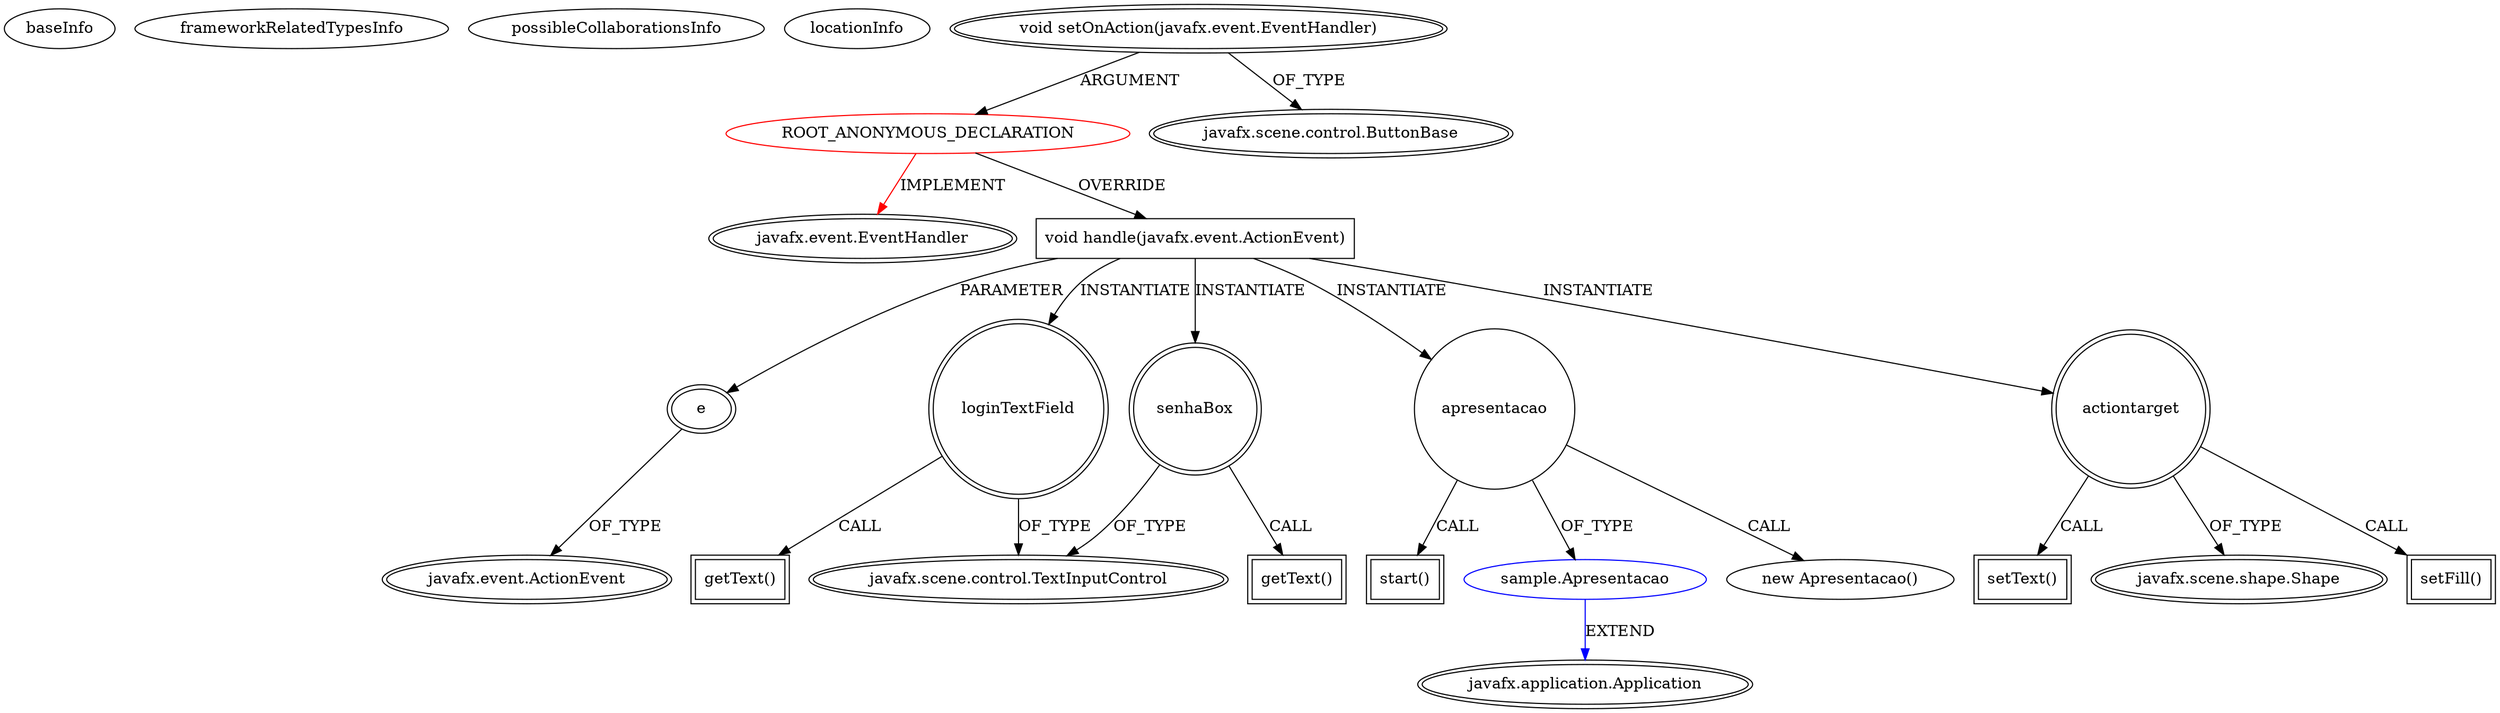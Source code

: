 digraph {
baseInfo[graphId=3744,category="extension_graph",isAnonymous=true,possibleRelation=true]
frameworkRelatedTypesInfo[0="javafx.event.EventHandler"]
possibleCollaborationsInfo[0="3744~OVERRIDING_METHOD_DECLARATION-INSTANTIATION-~javafx.event.EventHandler ~javafx.application.Application ~true~false"]
locationInfo[projectName="nandoacoelho-SGFP-Sistema-Gerenciador-Financeiro-Pessoal",filePath="/nandoacoelho-SGFP-Sistema-Gerenciador-Financeiro-Pessoal/SGFP-Sistema-Gerenciador-Financeiro-Pessoal-master/src/sample/Login.java",contextSignature="void start(javafx.stage.Stage)",graphId="3744"]
0[label="ROOT_ANONYMOUS_DECLARATION",vertexType="ROOT_ANONYMOUS_DECLARATION",isFrameworkType=false,color=red]
1[label="javafx.event.EventHandler",vertexType="FRAMEWORK_INTERFACE_TYPE",isFrameworkType=true,peripheries=2]
2[label="void setOnAction(javafx.event.EventHandler)",vertexType="OUTSIDE_CALL",isFrameworkType=true,peripheries=2]
3[label="javafx.scene.control.ButtonBase",vertexType="FRAMEWORK_CLASS_TYPE",isFrameworkType=true,peripheries=2]
4[label="void handle(javafx.event.ActionEvent)",vertexType="OVERRIDING_METHOD_DECLARATION",isFrameworkType=false,shape=box]
5[label="e",vertexType="PARAMETER_DECLARATION",isFrameworkType=true,peripheries=2]
6[label="javafx.event.ActionEvent",vertexType="FRAMEWORK_CLASS_TYPE",isFrameworkType=true,peripheries=2]
7[label="loginTextField",vertexType="VARIABLE_EXPRESION",isFrameworkType=true,peripheries=2,shape=circle]
9[label="javafx.scene.control.TextInputControl",vertexType="FRAMEWORK_CLASS_TYPE",isFrameworkType=true,peripheries=2]
8[label="getText()",vertexType="INSIDE_CALL",isFrameworkType=true,peripheries=2,shape=box]
10[label="senhaBox",vertexType="VARIABLE_EXPRESION",isFrameworkType=true,peripheries=2,shape=circle]
11[label="getText()",vertexType="INSIDE_CALL",isFrameworkType=true,peripheries=2,shape=box]
14[label="apresentacao",vertexType="VARIABLE_EXPRESION",isFrameworkType=false,shape=circle]
15[label="sample.Apresentacao",vertexType="REFERENCE_CLIENT_CLASS_DECLARATION",isFrameworkType=false,color=blue]
16[label="javafx.application.Application",vertexType="FRAMEWORK_CLASS_TYPE",isFrameworkType=true,peripheries=2]
13[label="new Apresentacao()",vertexType="CONSTRUCTOR_CALL",isFrameworkType=false]
18[label="start()",vertexType="INSIDE_CALL",isFrameworkType=true,peripheries=2,shape=box]
19[label="actiontarget",vertexType="VARIABLE_EXPRESION",isFrameworkType=true,peripheries=2,shape=circle]
21[label="javafx.scene.shape.Shape",vertexType="FRAMEWORK_CLASS_TYPE",isFrameworkType=true,peripheries=2]
20[label="setFill()",vertexType="INSIDE_CALL",isFrameworkType=true,peripheries=2,shape=box]
23[label="setText()",vertexType="INSIDE_CALL",isFrameworkType=true,peripheries=2,shape=box]
0->1[label="IMPLEMENT",color=red]
2->0[label="ARGUMENT"]
2->3[label="OF_TYPE"]
0->4[label="OVERRIDE"]
5->6[label="OF_TYPE"]
4->5[label="PARAMETER"]
4->7[label="INSTANTIATE"]
7->9[label="OF_TYPE"]
7->8[label="CALL"]
4->10[label="INSTANTIATE"]
10->9[label="OF_TYPE"]
10->11[label="CALL"]
4->14[label="INSTANTIATE"]
15->16[label="EXTEND",color=blue]
14->15[label="OF_TYPE"]
14->13[label="CALL"]
14->18[label="CALL"]
4->19[label="INSTANTIATE"]
19->21[label="OF_TYPE"]
19->20[label="CALL"]
19->23[label="CALL"]
}
